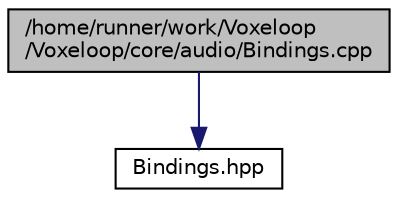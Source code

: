 digraph "/home/runner/work/Voxeloop/Voxeloop/core/audio/Bindings.cpp"
{
 // INTERACTIVE_SVG=YES
 // LATEX_PDF_SIZE
  edge [fontname="Helvetica",fontsize="10",labelfontname="Helvetica",labelfontsize="10"];
  node [fontname="Helvetica",fontsize="10",shape=record];
  Node1 [label="/home/runner/work/Voxeloop\l/Voxeloop/core/audio/Bindings.cpp",height=0.2,width=0.4,color="black", fillcolor="grey75", style="filled", fontcolor="black",tooltip=" "];
  Node1 -> Node2 [color="midnightblue",fontsize="10",style="solid",fontname="Helvetica"];
  Node2 [label="Bindings.hpp",height=0.2,width=0.4,color="black", fillcolor="white", style="filled",URL="$Bindings_8hpp.html",tooltip=" "];
}
